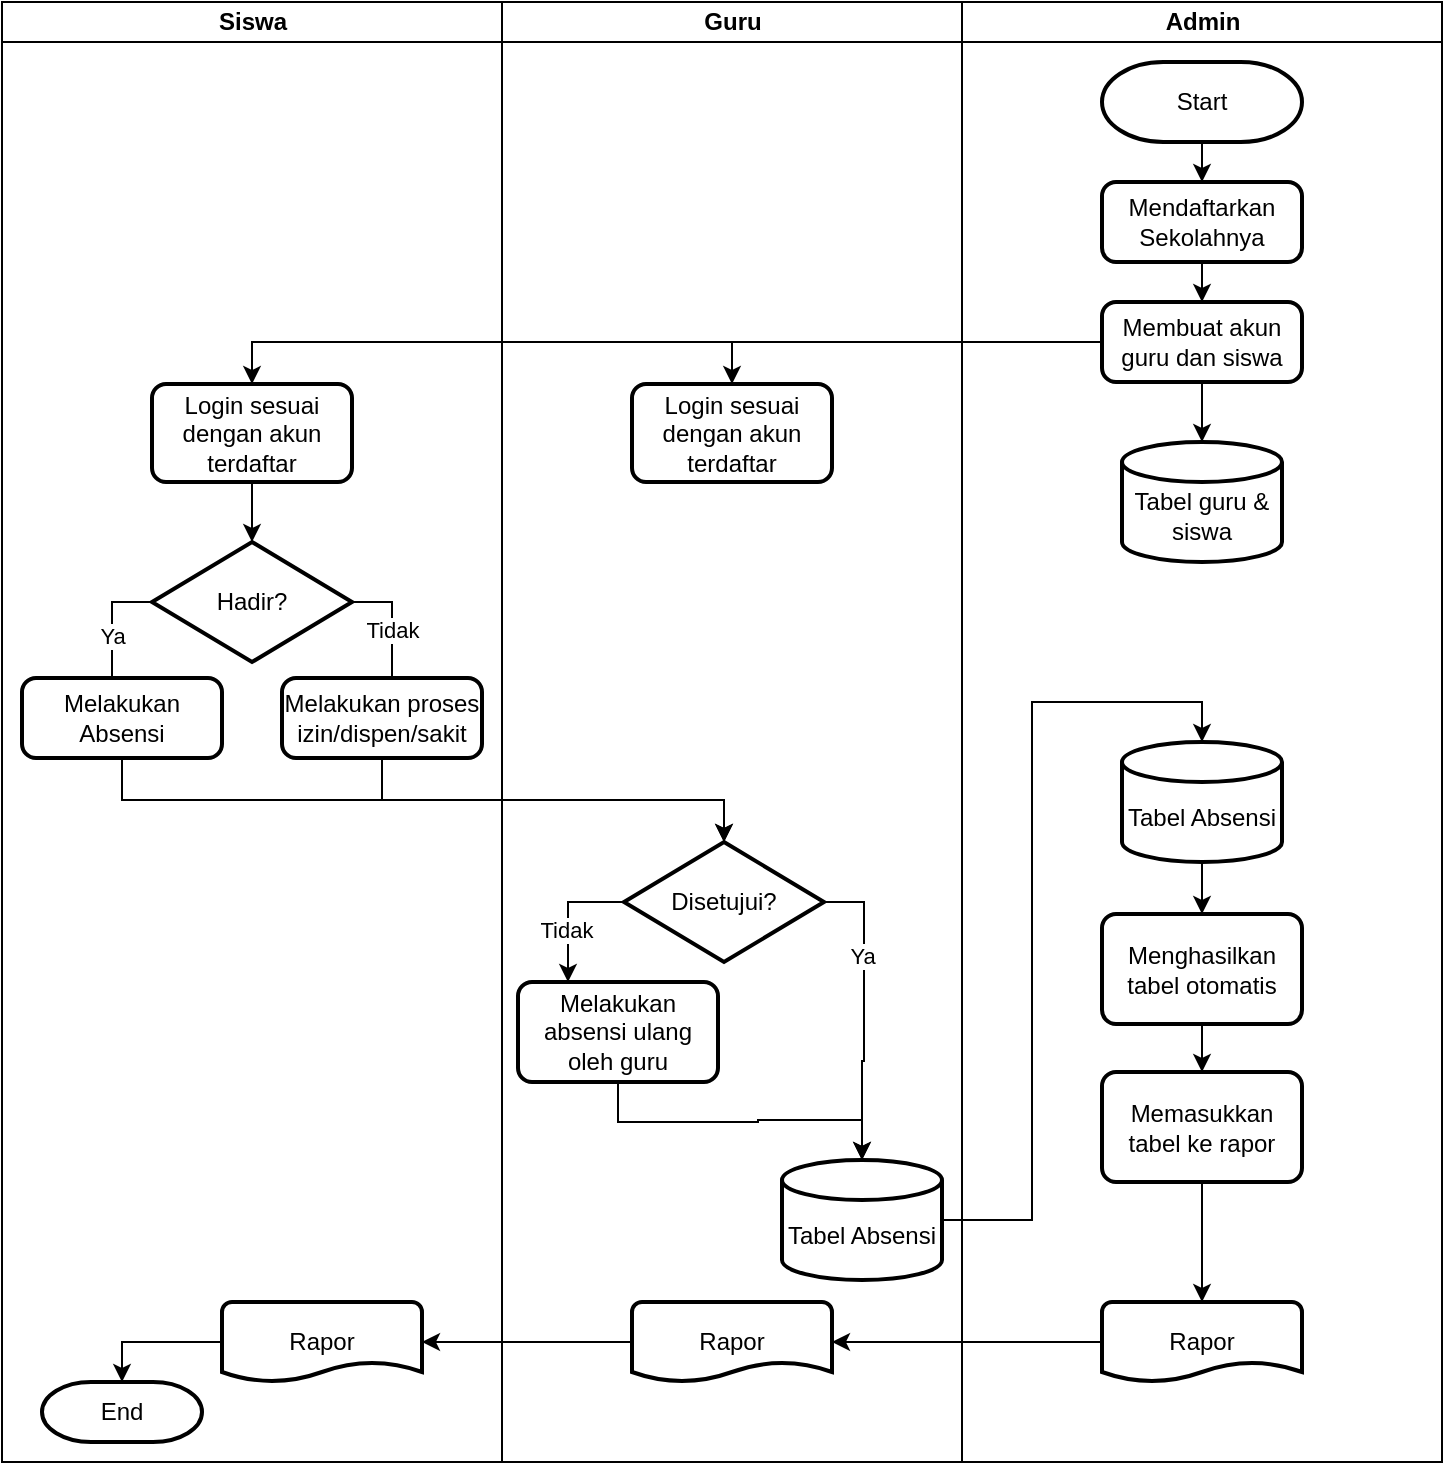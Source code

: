 <mxfile version="23.1.6" type="github">
  <diagram name="Page-1" id="74e2e168-ea6b-b213-b513-2b3c1d86103e">
    <mxGraphModel dx="-300" dy="395" grid="1" gridSize="10" guides="1" tooltips="1" connect="1" arrows="1" fold="1" page="1" pageScale="1" pageWidth="1100" pageHeight="850" background="none" math="0" shadow="0">
      <root>
        <mxCell id="0" />
        <mxCell id="1" parent="0" />
        <mxCell id="77e6c97f196da883-7" value="Admin" style="swimlane;html=1;startSize=20;" parent="1" vertex="1">
          <mxGeometry x="1890" y="30" width="240" height="730" as="geometry">
            <mxRectangle x="1890" y="30" width="80" height="30" as="alternateBounds" />
          </mxGeometry>
        </mxCell>
        <mxCell id="7A4QOMix8IsKC6ykgJV--6" style="edgeStyle=orthogonalEdgeStyle;rounded=0;orthogonalLoop=1;jettySize=auto;html=1;exitX=0.5;exitY=1;exitDx=0;exitDy=0;exitPerimeter=0;entryX=0.5;entryY=0;entryDx=0;entryDy=0;" edge="1" parent="77e6c97f196da883-7" source="7A4QOMix8IsKC6ykgJV--3" target="7A4QOMix8IsKC6ykgJV--4">
          <mxGeometry relative="1" as="geometry" />
        </mxCell>
        <mxCell id="7A4QOMix8IsKC6ykgJV--3" value="Start" style="strokeWidth=2;html=1;shape=mxgraph.flowchart.terminator;whiteSpace=wrap;" vertex="1" parent="77e6c97f196da883-7">
          <mxGeometry x="70" y="30" width="100" height="40" as="geometry" />
        </mxCell>
        <mxCell id="7A4QOMix8IsKC6ykgJV--7" style="edgeStyle=orthogonalEdgeStyle;rounded=0;orthogonalLoop=1;jettySize=auto;html=1;exitX=0.5;exitY=1;exitDx=0;exitDy=0;entryX=0.5;entryY=0;entryDx=0;entryDy=0;" edge="1" parent="77e6c97f196da883-7" source="7A4QOMix8IsKC6ykgJV--4" target="7A4QOMix8IsKC6ykgJV--5">
          <mxGeometry relative="1" as="geometry" />
        </mxCell>
        <mxCell id="7A4QOMix8IsKC6ykgJV--4" value="Mendaftarkan Sekolahnya" style="rounded=1;whiteSpace=wrap;html=1;absoluteArcSize=1;arcSize=14;strokeWidth=2;" vertex="1" parent="77e6c97f196da883-7">
          <mxGeometry x="70" y="90" width="100" height="40" as="geometry" />
        </mxCell>
        <mxCell id="7A4QOMix8IsKC6ykgJV--5" value="Membuat akun guru dan siswa" style="rounded=1;whiteSpace=wrap;html=1;absoluteArcSize=1;arcSize=14;strokeWidth=2;" vertex="1" parent="77e6c97f196da883-7">
          <mxGeometry x="70" y="150" width="100" height="40" as="geometry" />
        </mxCell>
        <mxCell id="7A4QOMix8IsKC6ykgJV--30" value="&lt;br&gt;Tabel guru &amp;amp; siswa" style="strokeWidth=2;html=1;shape=mxgraph.flowchart.database;whiteSpace=wrap;" vertex="1" parent="77e6c97f196da883-7">
          <mxGeometry x="80" y="220" width="80" height="60" as="geometry" />
        </mxCell>
        <mxCell id="7A4QOMix8IsKC6ykgJV--31" style="edgeStyle=orthogonalEdgeStyle;rounded=0;orthogonalLoop=1;jettySize=auto;html=1;exitX=0.5;exitY=1;exitDx=0;exitDy=0;entryX=0.5;entryY=0;entryDx=0;entryDy=0;entryPerimeter=0;" edge="1" parent="77e6c97f196da883-7" source="7A4QOMix8IsKC6ykgJV--5" target="7A4QOMix8IsKC6ykgJV--30">
          <mxGeometry relative="1" as="geometry" />
        </mxCell>
        <mxCell id="7A4QOMix8IsKC6ykgJV--39" style="edgeStyle=orthogonalEdgeStyle;rounded=0;orthogonalLoop=1;jettySize=auto;html=1;entryX=0.5;entryY=0;entryDx=0;entryDy=0;" edge="1" parent="77e6c97f196da883-7" source="7A4QOMix8IsKC6ykgJV--37" target="7A4QOMix8IsKC6ykgJV--38">
          <mxGeometry relative="1" as="geometry" />
        </mxCell>
        <mxCell id="7A4QOMix8IsKC6ykgJV--37" value="&lt;br&gt;Tabel Absensi" style="strokeWidth=2;html=1;shape=mxgraph.flowchart.database;whiteSpace=wrap;" vertex="1" parent="77e6c97f196da883-7">
          <mxGeometry x="80" y="370" width="80" height="60" as="geometry" />
        </mxCell>
        <mxCell id="7A4QOMix8IsKC6ykgJV--42" style="edgeStyle=orthogonalEdgeStyle;rounded=0;orthogonalLoop=1;jettySize=auto;html=1;exitX=0.5;exitY=1;exitDx=0;exitDy=0;entryX=0.5;entryY=0;entryDx=0;entryDy=0;" edge="1" parent="77e6c97f196da883-7" source="7A4QOMix8IsKC6ykgJV--38" target="7A4QOMix8IsKC6ykgJV--41">
          <mxGeometry relative="1" as="geometry" />
        </mxCell>
        <mxCell id="7A4QOMix8IsKC6ykgJV--38" value="Menghasilkan tabel otomatis" style="rounded=1;whiteSpace=wrap;html=1;absoluteArcSize=1;arcSize=14;strokeWidth=2;" vertex="1" parent="77e6c97f196da883-7">
          <mxGeometry x="70" y="456" width="100" height="55" as="geometry" />
        </mxCell>
        <mxCell id="7A4QOMix8IsKC6ykgJV--44" style="edgeStyle=orthogonalEdgeStyle;rounded=0;orthogonalLoop=1;jettySize=auto;html=1;exitX=0.5;exitY=1;exitDx=0;exitDy=0;entryX=0.5;entryY=0;entryDx=0;entryDy=0;entryPerimeter=0;" edge="1" parent="77e6c97f196da883-7" source="7A4QOMix8IsKC6ykgJV--41" target="7A4QOMix8IsKC6ykgJV--45">
          <mxGeometry relative="1" as="geometry">
            <mxPoint x="120" y="615" as="targetPoint" />
          </mxGeometry>
        </mxCell>
        <mxCell id="7A4QOMix8IsKC6ykgJV--41" value="Memasukkan tabel ke rapor" style="rounded=1;whiteSpace=wrap;html=1;absoluteArcSize=1;arcSize=14;strokeWidth=2;" vertex="1" parent="77e6c97f196da883-7">
          <mxGeometry x="70" y="535" width="100" height="55" as="geometry" />
        </mxCell>
        <mxCell id="7A4QOMix8IsKC6ykgJV--45" value="Rapor" style="strokeWidth=2;html=1;shape=mxgraph.flowchart.document2;whiteSpace=wrap;size=0.25;" vertex="1" parent="77e6c97f196da883-7">
          <mxGeometry x="70" y="650" width="100" height="40" as="geometry" />
        </mxCell>
        <mxCell id="77e6c97f196da883-6" value="Guru" style="swimlane;html=1;startSize=20;" parent="1" vertex="1">
          <mxGeometry x="1660" y="30" width="230" height="730" as="geometry" />
        </mxCell>
        <mxCell id="7A4QOMix8IsKC6ykgJV--8" value="Login sesuai dengan akun terdaftar" style="rounded=1;whiteSpace=wrap;html=1;absoluteArcSize=1;arcSize=14;strokeWidth=2;" vertex="1" parent="77e6c97f196da883-6">
          <mxGeometry x="65" y="191" width="100" height="49" as="geometry" />
        </mxCell>
        <mxCell id="7A4QOMix8IsKC6ykgJV--32" style="edgeStyle=orthogonalEdgeStyle;rounded=0;orthogonalLoop=1;jettySize=auto;html=1;exitX=0;exitY=0.5;exitDx=0;exitDy=0;exitPerimeter=0;entryX=0.25;entryY=0;entryDx=0;entryDy=0;" edge="1" parent="77e6c97f196da883-6" source="7A4QOMix8IsKC6ykgJV--23" target="7A4QOMix8IsKC6ykgJV--28">
          <mxGeometry relative="1" as="geometry" />
        </mxCell>
        <mxCell id="7A4QOMix8IsKC6ykgJV--33" value="Tidak" style="edgeLabel;html=1;align=center;verticalAlign=middle;resizable=0;points=[];" vertex="1" connectable="0" parent="7A4QOMix8IsKC6ykgJV--32">
          <mxGeometry x="0.234" y="-1" relative="1" as="geometry">
            <mxPoint as="offset" />
          </mxGeometry>
        </mxCell>
        <mxCell id="7A4QOMix8IsKC6ykgJV--36" style="edgeStyle=orthogonalEdgeStyle;rounded=0;orthogonalLoop=1;jettySize=auto;html=1;exitX=1;exitY=0.5;exitDx=0;exitDy=0;exitPerimeter=0;entryX=0.5;entryY=0;entryDx=0;entryDy=0;entryPerimeter=0;" edge="1" parent="77e6c97f196da883-6" source="7A4QOMix8IsKC6ykgJV--23" target="7A4QOMix8IsKC6ykgJV--34">
          <mxGeometry relative="1" as="geometry">
            <mxPoint x="160" y="580" as="targetPoint" />
          </mxGeometry>
        </mxCell>
        <mxCell id="7A4QOMix8IsKC6ykgJV--52" value="Ya" style="edgeLabel;html=1;align=center;verticalAlign=middle;resizable=0;points=[];" vertex="1" connectable="0" parent="7A4QOMix8IsKC6ykgJV--36">
          <mxGeometry x="-0.376" y="-1" relative="1" as="geometry">
            <mxPoint as="offset" />
          </mxGeometry>
        </mxCell>
        <mxCell id="7A4QOMix8IsKC6ykgJV--23" value="Disetujui?" style="strokeWidth=2;html=1;shape=mxgraph.flowchart.decision;whiteSpace=wrap;" vertex="1" parent="77e6c97f196da883-6">
          <mxGeometry x="61" y="420" width="100" height="60" as="geometry" />
        </mxCell>
        <mxCell id="7A4QOMix8IsKC6ykgJV--28" value="Melakukan absensi ulang oleh guru" style="rounded=1;whiteSpace=wrap;html=1;absoluteArcSize=1;arcSize=14;strokeWidth=2;" vertex="1" parent="77e6c97f196da883-6">
          <mxGeometry x="8" y="490" width="100" height="50" as="geometry" />
        </mxCell>
        <mxCell id="7A4QOMix8IsKC6ykgJV--34" value="&lt;br&gt;Tabel Absensi" style="strokeWidth=2;html=1;shape=mxgraph.flowchart.database;whiteSpace=wrap;" vertex="1" parent="77e6c97f196da883-6">
          <mxGeometry x="140" y="579" width="80" height="60" as="geometry" />
        </mxCell>
        <mxCell id="7A4QOMix8IsKC6ykgJV--35" style="edgeStyle=orthogonalEdgeStyle;rounded=0;orthogonalLoop=1;jettySize=auto;html=1;exitX=0.5;exitY=1;exitDx=0;exitDy=0;entryX=0.5;entryY=0;entryDx=0;entryDy=0;entryPerimeter=0;" edge="1" parent="77e6c97f196da883-6" source="7A4QOMix8IsKC6ykgJV--28" target="7A4QOMix8IsKC6ykgJV--34">
          <mxGeometry relative="1" as="geometry" />
        </mxCell>
        <mxCell id="7A4QOMix8IsKC6ykgJV--46" value="Rapor" style="strokeWidth=2;html=1;shape=mxgraph.flowchart.document2;whiteSpace=wrap;size=0.25;" vertex="1" parent="77e6c97f196da883-6">
          <mxGeometry x="65" y="650" width="100" height="40" as="geometry" />
        </mxCell>
        <mxCell id="77e6c97f196da883-5" value="Siswa" style="swimlane;html=1;startSize=20;" parent="1" vertex="1">
          <mxGeometry x="1410" y="30" width="250" height="730" as="geometry" />
        </mxCell>
        <mxCell id="7A4QOMix8IsKC6ykgJV--9" value="Login sesuai dengan akun terdaftar" style="rounded=1;whiteSpace=wrap;html=1;absoluteArcSize=1;arcSize=14;strokeWidth=2;" vertex="1" parent="77e6c97f196da883-5">
          <mxGeometry x="75" y="191" width="100" height="49" as="geometry" />
        </mxCell>
        <mxCell id="7A4QOMix8IsKC6ykgJV--19" style="edgeStyle=orthogonalEdgeStyle;rounded=0;orthogonalLoop=1;jettySize=auto;html=1;exitX=1;exitY=0.5;exitDx=0;exitDy=0;exitPerimeter=0;entryX=0.5;entryY=0;entryDx=0;entryDy=0;" edge="1" parent="77e6c97f196da883-5" source="7A4QOMix8IsKC6ykgJV--14" target="7A4QOMix8IsKC6ykgJV--18">
          <mxGeometry relative="1" as="geometry">
            <mxPoint x="215" y="260" as="targetPoint" />
          </mxGeometry>
        </mxCell>
        <mxCell id="7A4QOMix8IsKC6ykgJV--22" value="Tidak" style="edgeLabel;html=1;align=center;verticalAlign=middle;resizable=0;points=[];" vertex="1" connectable="0" parent="7A4QOMix8IsKC6ykgJV--19">
          <mxGeometry x="-0.232" relative="1" as="geometry">
            <mxPoint as="offset" />
          </mxGeometry>
        </mxCell>
        <mxCell id="7A4QOMix8IsKC6ykgJV--20" style="edgeStyle=orthogonalEdgeStyle;rounded=0;orthogonalLoop=1;jettySize=auto;html=1;exitX=0;exitY=0.5;exitDx=0;exitDy=0;exitPerimeter=0;entryX=0.5;entryY=0;entryDx=0;entryDy=0;" edge="1" parent="77e6c97f196da883-5" source="7A4QOMix8IsKC6ykgJV--14" target="7A4QOMix8IsKC6ykgJV--17">
          <mxGeometry relative="1" as="geometry" />
        </mxCell>
        <mxCell id="7A4QOMix8IsKC6ykgJV--21" value="Ya" style="edgeLabel;html=1;align=center;verticalAlign=middle;resizable=0;points=[];" vertex="1" connectable="0" parent="7A4QOMix8IsKC6ykgJV--20">
          <mxGeometry x="-0.151" relative="1" as="geometry">
            <mxPoint as="offset" />
          </mxGeometry>
        </mxCell>
        <mxCell id="7A4QOMix8IsKC6ykgJV--14" value="Hadir?" style="strokeWidth=2;html=1;shape=mxgraph.flowchart.decision;whiteSpace=wrap;" vertex="1" parent="77e6c97f196da883-5">
          <mxGeometry x="75" y="270" width="100" height="60" as="geometry" />
        </mxCell>
        <mxCell id="7A4QOMix8IsKC6ykgJV--15" style="edgeStyle=orthogonalEdgeStyle;rounded=0;orthogonalLoop=1;jettySize=auto;html=1;exitX=0.5;exitY=1;exitDx=0;exitDy=0;entryX=0.5;entryY=0;entryDx=0;entryDy=0;entryPerimeter=0;" edge="1" parent="77e6c97f196da883-5" source="7A4QOMix8IsKC6ykgJV--9" target="7A4QOMix8IsKC6ykgJV--14">
          <mxGeometry relative="1" as="geometry" />
        </mxCell>
        <mxCell id="7A4QOMix8IsKC6ykgJV--17" value="Melakukan Absensi" style="rounded=1;whiteSpace=wrap;html=1;absoluteArcSize=1;arcSize=14;strokeWidth=2;" vertex="1" parent="77e6c97f196da883-5">
          <mxGeometry x="10" y="338" width="100" height="40" as="geometry" />
        </mxCell>
        <mxCell id="7A4QOMix8IsKC6ykgJV--18" value="Melakukan proses izin/dispen/sakit" style="rounded=1;whiteSpace=wrap;html=1;absoluteArcSize=1;arcSize=14;strokeWidth=2;" vertex="1" parent="77e6c97f196da883-5">
          <mxGeometry x="140" y="338" width="100" height="40" as="geometry" />
        </mxCell>
        <mxCell id="7A4QOMix8IsKC6ykgJV--47" value="Rapor" style="strokeWidth=2;html=1;shape=mxgraph.flowchart.document2;whiteSpace=wrap;size=0.25;" vertex="1" parent="77e6c97f196da883-5">
          <mxGeometry x="110" y="650" width="100" height="40" as="geometry" />
        </mxCell>
        <mxCell id="7A4QOMix8IsKC6ykgJV--48" value="End" style="strokeWidth=2;html=1;shape=mxgraph.flowchart.terminator;whiteSpace=wrap;" vertex="1" parent="77e6c97f196da883-5">
          <mxGeometry x="20" y="690" width="80" height="30" as="geometry" />
        </mxCell>
        <mxCell id="7A4QOMix8IsKC6ykgJV--51" style="edgeStyle=orthogonalEdgeStyle;rounded=0;orthogonalLoop=1;jettySize=auto;html=1;exitX=0;exitY=0.5;exitDx=0;exitDy=0;exitPerimeter=0;entryX=0.5;entryY=0;entryDx=0;entryDy=0;entryPerimeter=0;" edge="1" parent="77e6c97f196da883-5" source="7A4QOMix8IsKC6ykgJV--47" target="7A4QOMix8IsKC6ykgJV--48">
          <mxGeometry relative="1" as="geometry" />
        </mxCell>
        <mxCell id="7A4QOMix8IsKC6ykgJV--10" style="edgeStyle=orthogonalEdgeStyle;rounded=0;orthogonalLoop=1;jettySize=auto;html=1;entryX=0.5;entryY=0;entryDx=0;entryDy=0;" edge="1" parent="1" source="7A4QOMix8IsKC6ykgJV--5" target="7A4QOMix8IsKC6ykgJV--8">
          <mxGeometry relative="1" as="geometry" />
        </mxCell>
        <mxCell id="7A4QOMix8IsKC6ykgJV--11" style="edgeStyle=orthogonalEdgeStyle;rounded=0;orthogonalLoop=1;jettySize=auto;html=1;entryX=0.5;entryY=0;entryDx=0;entryDy=0;" edge="1" parent="1" source="7A4QOMix8IsKC6ykgJV--5" target="7A4QOMix8IsKC6ykgJV--9">
          <mxGeometry relative="1" as="geometry">
            <mxPoint x="1530" y="200" as="targetPoint" />
          </mxGeometry>
        </mxCell>
        <mxCell id="7A4QOMix8IsKC6ykgJV--26" style="edgeStyle=orthogonalEdgeStyle;rounded=0;orthogonalLoop=1;jettySize=auto;html=1;exitX=0.5;exitY=1;exitDx=0;exitDy=0;entryX=0.5;entryY=0;entryDx=0;entryDy=0;entryPerimeter=0;" edge="1" parent="1" source="7A4QOMix8IsKC6ykgJV--17" target="7A4QOMix8IsKC6ykgJV--23">
          <mxGeometry relative="1" as="geometry" />
        </mxCell>
        <mxCell id="7A4QOMix8IsKC6ykgJV--27" style="edgeStyle=orthogonalEdgeStyle;rounded=0;orthogonalLoop=1;jettySize=auto;html=1;exitX=0.5;exitY=1;exitDx=0;exitDy=0;entryX=0.5;entryY=0;entryDx=0;entryDy=0;entryPerimeter=0;" edge="1" parent="1" source="7A4QOMix8IsKC6ykgJV--18" target="7A4QOMix8IsKC6ykgJV--23">
          <mxGeometry relative="1" as="geometry">
            <mxPoint x="1790" y="380" as="targetPoint" />
          </mxGeometry>
        </mxCell>
        <mxCell id="7A4QOMix8IsKC6ykgJV--40" style="edgeStyle=orthogonalEdgeStyle;rounded=0;orthogonalLoop=1;jettySize=auto;html=1;entryX=0.5;entryY=0;entryDx=0;entryDy=0;entryPerimeter=0;" edge="1" parent="1" source="7A4QOMix8IsKC6ykgJV--34" target="7A4QOMix8IsKC6ykgJV--37">
          <mxGeometry relative="1" as="geometry" />
        </mxCell>
        <mxCell id="7A4QOMix8IsKC6ykgJV--49" style="edgeStyle=orthogonalEdgeStyle;rounded=0;orthogonalLoop=1;jettySize=auto;html=1;exitX=0;exitY=0.5;exitDx=0;exitDy=0;exitPerimeter=0;entryX=1;entryY=0.5;entryDx=0;entryDy=0;entryPerimeter=0;" edge="1" parent="1" source="7A4QOMix8IsKC6ykgJV--45" target="7A4QOMix8IsKC6ykgJV--46">
          <mxGeometry relative="1" as="geometry" />
        </mxCell>
        <mxCell id="7A4QOMix8IsKC6ykgJV--50" style="edgeStyle=orthogonalEdgeStyle;rounded=0;orthogonalLoop=1;jettySize=auto;html=1;exitX=0;exitY=0.5;exitDx=0;exitDy=0;exitPerimeter=0;entryX=1;entryY=0.5;entryDx=0;entryDy=0;entryPerimeter=0;" edge="1" parent="1" source="7A4QOMix8IsKC6ykgJV--46" target="7A4QOMix8IsKC6ykgJV--47">
          <mxGeometry relative="1" as="geometry" />
        </mxCell>
      </root>
    </mxGraphModel>
  </diagram>
</mxfile>
